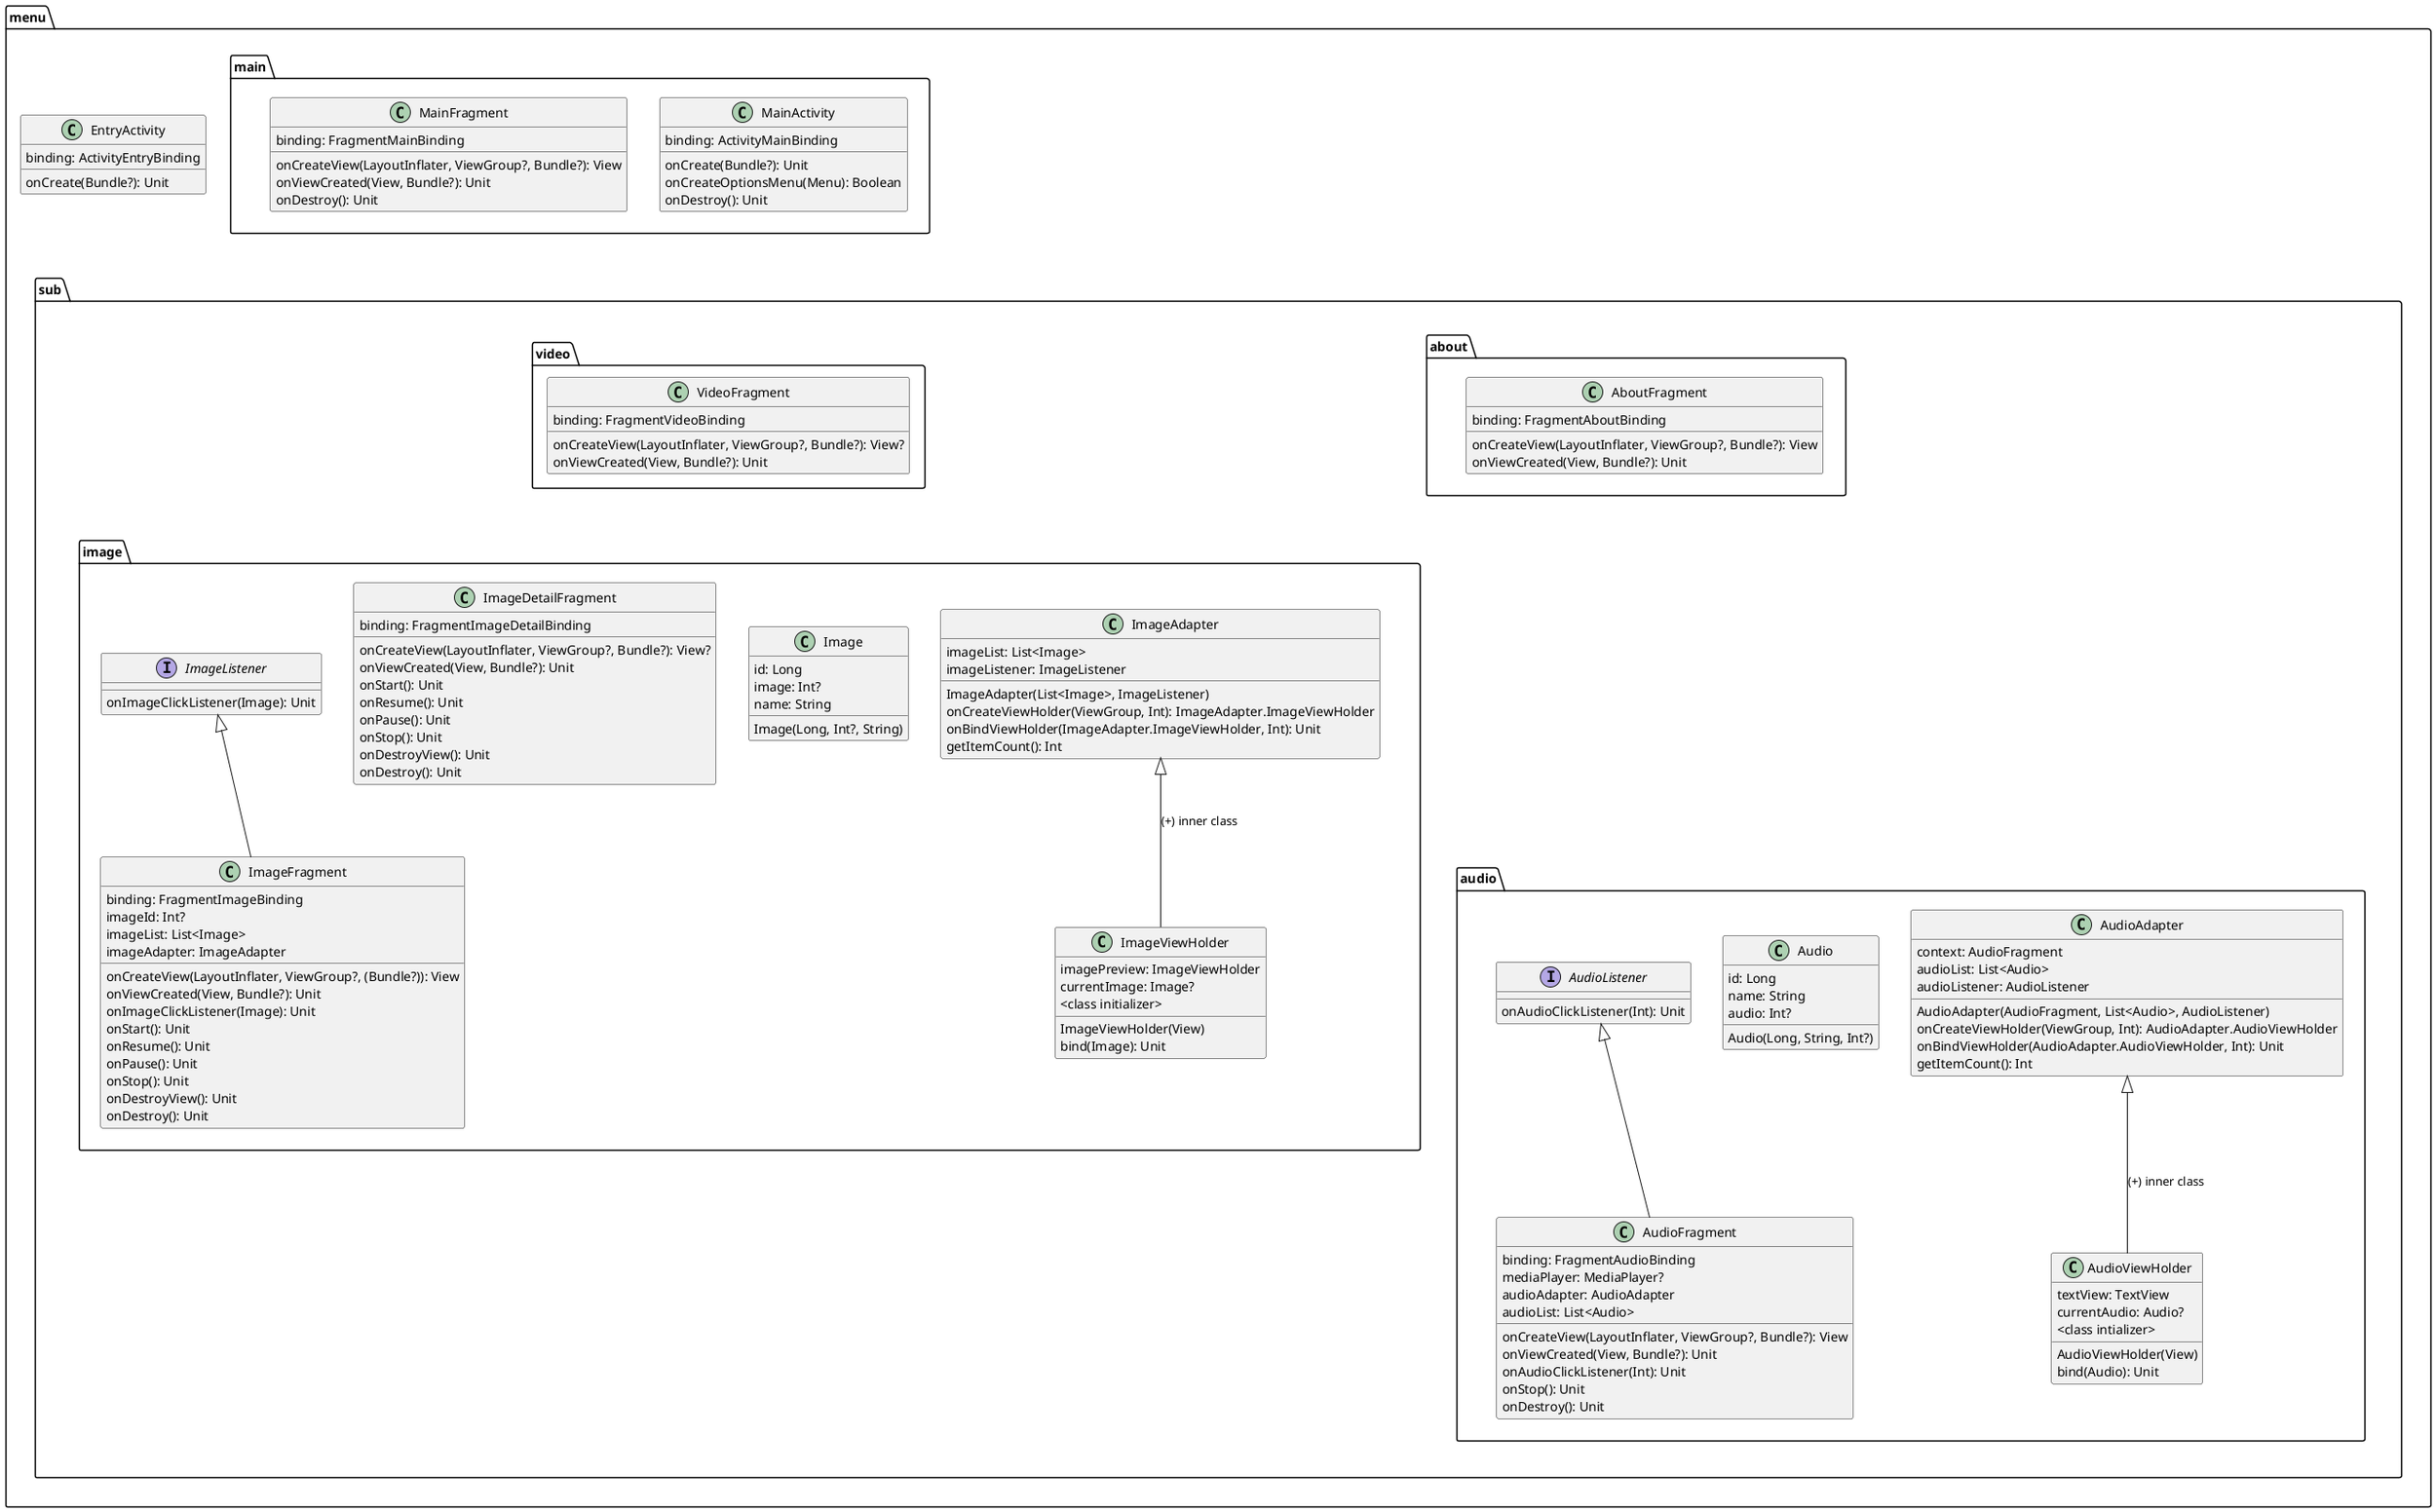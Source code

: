 @startuml
'comment

' packages
package "menu" {

    class EntryActivity {
        binding: ActivityEntryBinding
    ' TODO should "Unit" be omitted? it basically means "void"
        onCreate(Bundle?): Unit
    }

    package "main" {

        class MainActivity {
            binding: ActivityMainBinding
            onCreate(Bundle?): Unit
            onCreateOptionsMenu(Menu): Boolean
            onDestroy(): Unit
        }

        class MainFragment {
            binding: FragmentMainBinding
            onCreateView(LayoutInflater, ViewGroup?, Bundle?): View
            onViewCreated(View, Bundle?): Unit
            onDestroy(): Unit
        }
    }

    package "sub" {

        package "about" {
            class AboutFragment {
                binding: FragmentAboutBinding
                onCreateView(LayoutInflater, ViewGroup?, Bundle?): View
                onViewCreated(View, Bundle?): Unit
            }
        }

        package "audio" {

            class AudioFragment {
                binding: FragmentAudioBinding
                mediaPlayer: MediaPlayer?
                audioAdapter: AudioAdapter
                audioList: List<Audio>
                onCreateView(LayoutInflater, ViewGroup?, Bundle?): View
                onViewCreated(View, Bundle?): Unit
                onAudioClickListener(Int): Unit
                onStop(): Unit
                onDestroy(): Unit
            }

            class AudioAdapter {
                context: AudioFragment
                audioList: List<Audio>
                audioListener: AudioListener
                AudioAdapter(AudioFragment, List<Audio>, AudioListener)
                onCreateViewHolder(ViewGroup, Int): AudioAdapter.AudioViewHolder
                onBindViewHolder(AudioAdapter.AudioViewHolder, Int): Unit
                getItemCount(): Int
            }

            class AudioViewHolder {
                textView: TextView
                currentAudio: Audio?
            ' TODO what to do with this pain in the ass?
                <class intializer>
                AudioViewHolder(View)
                bind(Audio): Unit
            }

            class Audio {
                id: Long
                name: String
                audio: Int?
                Audio(Long, String, Int?)
            }

            interface AudioListener {
                onAudioClickListener(Int): Unit
            }
        'TODO how to handle "Audios.kt"
        }

        package "image" {

            class ImageFragment {
                binding: FragmentImageBinding
                imageId: Int?
                imageList: List<Image>
                imageAdapter: ImageAdapter
                onCreateView(LayoutInflater, ViewGroup?, (Bundle?)): View
                onViewCreated(View, Bundle?): Unit
                onImageClickListener(Image): Unit
                onStart(): Unit
                onResume(): Unit
                onPause(): Unit
                onStop(): Unit
                onDestroyView(): Unit
                onDestroy(): Unit
            }

            class ImageAdapter {
                imageList: List<Image>
                imageListener: ImageListener
                ImageAdapter(List<Image>, ImageListener)
                onCreateViewHolder(ViewGroup, Int): ImageAdapter.ImageViewHolder
                onBindViewHolder(ImageAdapter.ImageViewHolder, Int): Unit
                getItemCount(): Int
            }

            class ImageViewHolder {
                imagePreview: ImageViewHolder
                currentImage: Image?
                <class initializer>
                ImageViewHolder(View)
                bind(Image): Unit
            }

            class Image {
                id: Long
                image: Int?
                name: String
                Image(Long, Int?, String)
            }

            class ImageDetailFragment {
                binding: FragmentImageDetailBinding
                onCreateView(LayoutInflater, ViewGroup?, Bundle?): View?
                onViewCreated(View, Bundle?): Unit
                onStart(): Unit
                onResume(): Unit
                onPause(): Unit
                onStop(): Unit
                onDestroyView(): Unit
                onDestroy(): Unit
            }

            interface ImageListener {
                onImageClickListener(Image): Unit
            }
        'TODO how to handle "Images.kt"
        }

        package "video" {
            class VideoFragment {
            binding: FragmentVideoBinding
            onCreateView(LayoutInflater, ViewGroup?, Bundle?): View?
            onViewCreated(View, Bundle?): Unit
            }
        }
    }
}

' dependencies
    AudioListener <|-- AudioFragment
    ImageListener <|-- ImageFragment
    AudioAdapter <|-- AudioViewHolder : (+) inner class
    ImageAdapter <|-- ImageViewHolder : (+) inner class

' output layout
    main-down[hidden]-sub
    audio-down[hidden]-about
    about-down[hidden]-image
    image-down[hidden]-audio
    ' sub-down[hidden]-main
@enduml